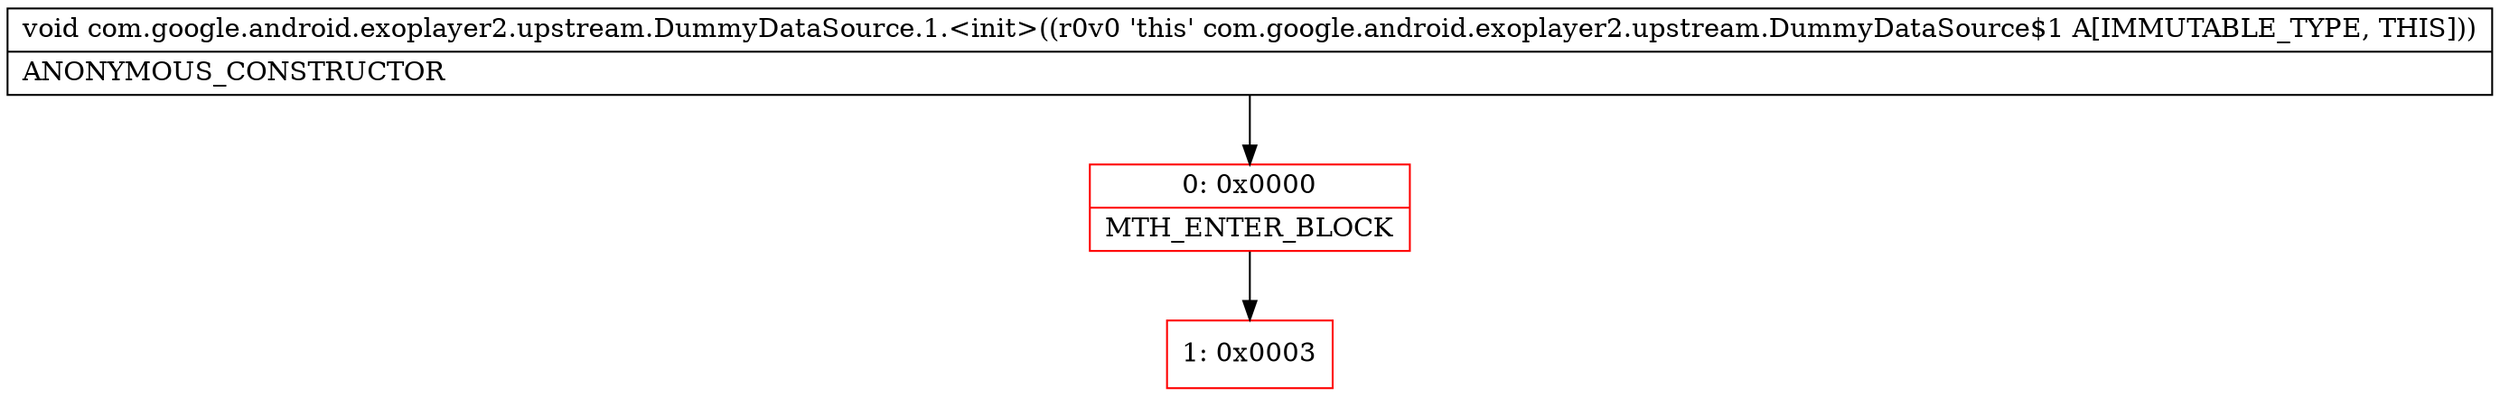 digraph "CFG forcom.google.android.exoplayer2.upstream.DummyDataSource.1.\<init\>()V" {
subgraph cluster_Region_2145159034 {
label = "R(0)";
node [shape=record,color=blue];
}
Node_0 [shape=record,color=red,label="{0\:\ 0x0000|MTH_ENTER_BLOCK\l}"];
Node_1 [shape=record,color=red,label="{1\:\ 0x0003}"];
MethodNode[shape=record,label="{void com.google.android.exoplayer2.upstream.DummyDataSource.1.\<init\>((r0v0 'this' com.google.android.exoplayer2.upstream.DummyDataSource$1 A[IMMUTABLE_TYPE, THIS]))  | ANONYMOUS_CONSTRUCTOR\l}"];
MethodNode -> Node_0;
Node_0 -> Node_1;
}

